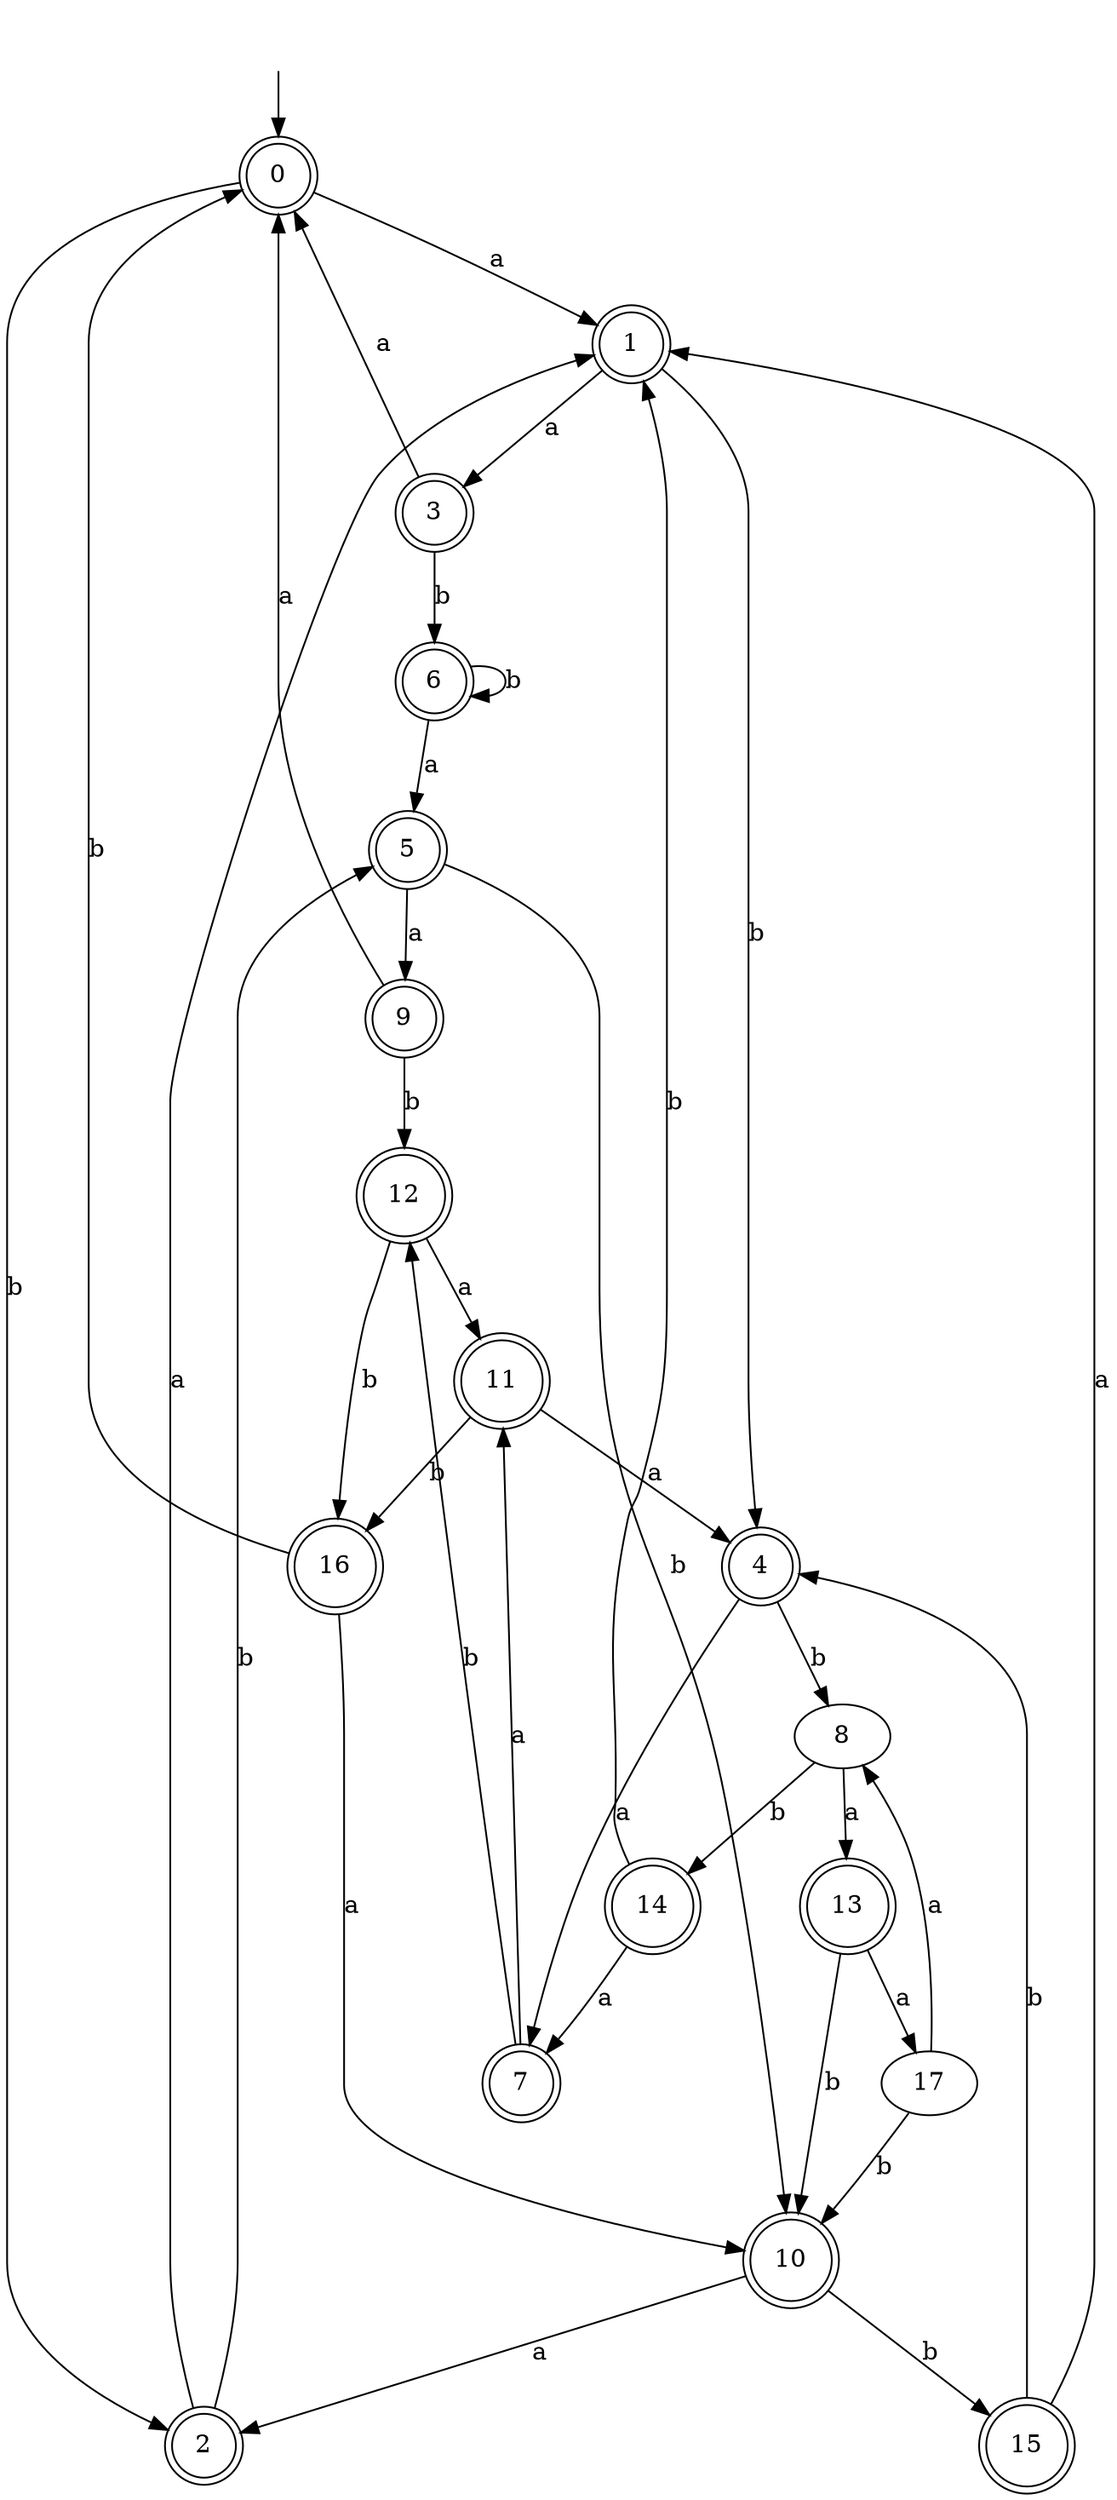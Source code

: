 digraph RandomDFA {
  __start0 [label="", shape=none];
  __start0 -> 0 [label=""];
  0 [shape=circle] [shape=doublecircle]
  0 -> 1 [label="a"]
  0 -> 2 [label="b"]
  1 [shape=doublecircle]
  1 -> 3 [label="a"]
  1 -> 4 [label="b"]
  2 [shape=doublecircle]
  2 -> 1 [label="a"]
  2 -> 5 [label="b"]
  3 [shape=doublecircle]
  3 -> 0 [label="a"]
  3 -> 6 [label="b"]
  4 [shape=doublecircle]
  4 -> 7 [label="a"]
  4 -> 8 [label="b"]
  5 [shape=doublecircle]
  5 -> 9 [label="a"]
  5 -> 10 [label="b"]
  6 [shape=doublecircle]
  6 -> 5 [label="a"]
  6 -> 6 [label="b"]
  7 [shape=doublecircle]
  7 -> 11 [label="a"]
  7 -> 12 [label="b"]
  8
  8 -> 13 [label="a"]
  8 -> 14 [label="b"]
  9 [shape=doublecircle]
  9 -> 0 [label="a"]
  9 -> 12 [label="b"]
  10 [shape=doublecircle]
  10 -> 2 [label="a"]
  10 -> 15 [label="b"]
  11 [shape=doublecircle]
  11 -> 4 [label="a"]
  11 -> 16 [label="b"]
  12 [shape=doublecircle]
  12 -> 11 [label="a"]
  12 -> 16 [label="b"]
  13 [shape=doublecircle]
  13 -> 17 [label="a"]
  13 -> 10 [label="b"]
  14 [shape=doublecircle]
  14 -> 7 [label="a"]
  14 -> 1 [label="b"]
  15 [shape=doublecircle]
  15 -> 1 [label="a"]
  15 -> 4 [label="b"]
  16 [shape=doublecircle]
  16 -> 10 [label="a"]
  16 -> 0 [label="b"]
  17
  17 -> 8 [label="a"]
  17 -> 10 [label="b"]
}
